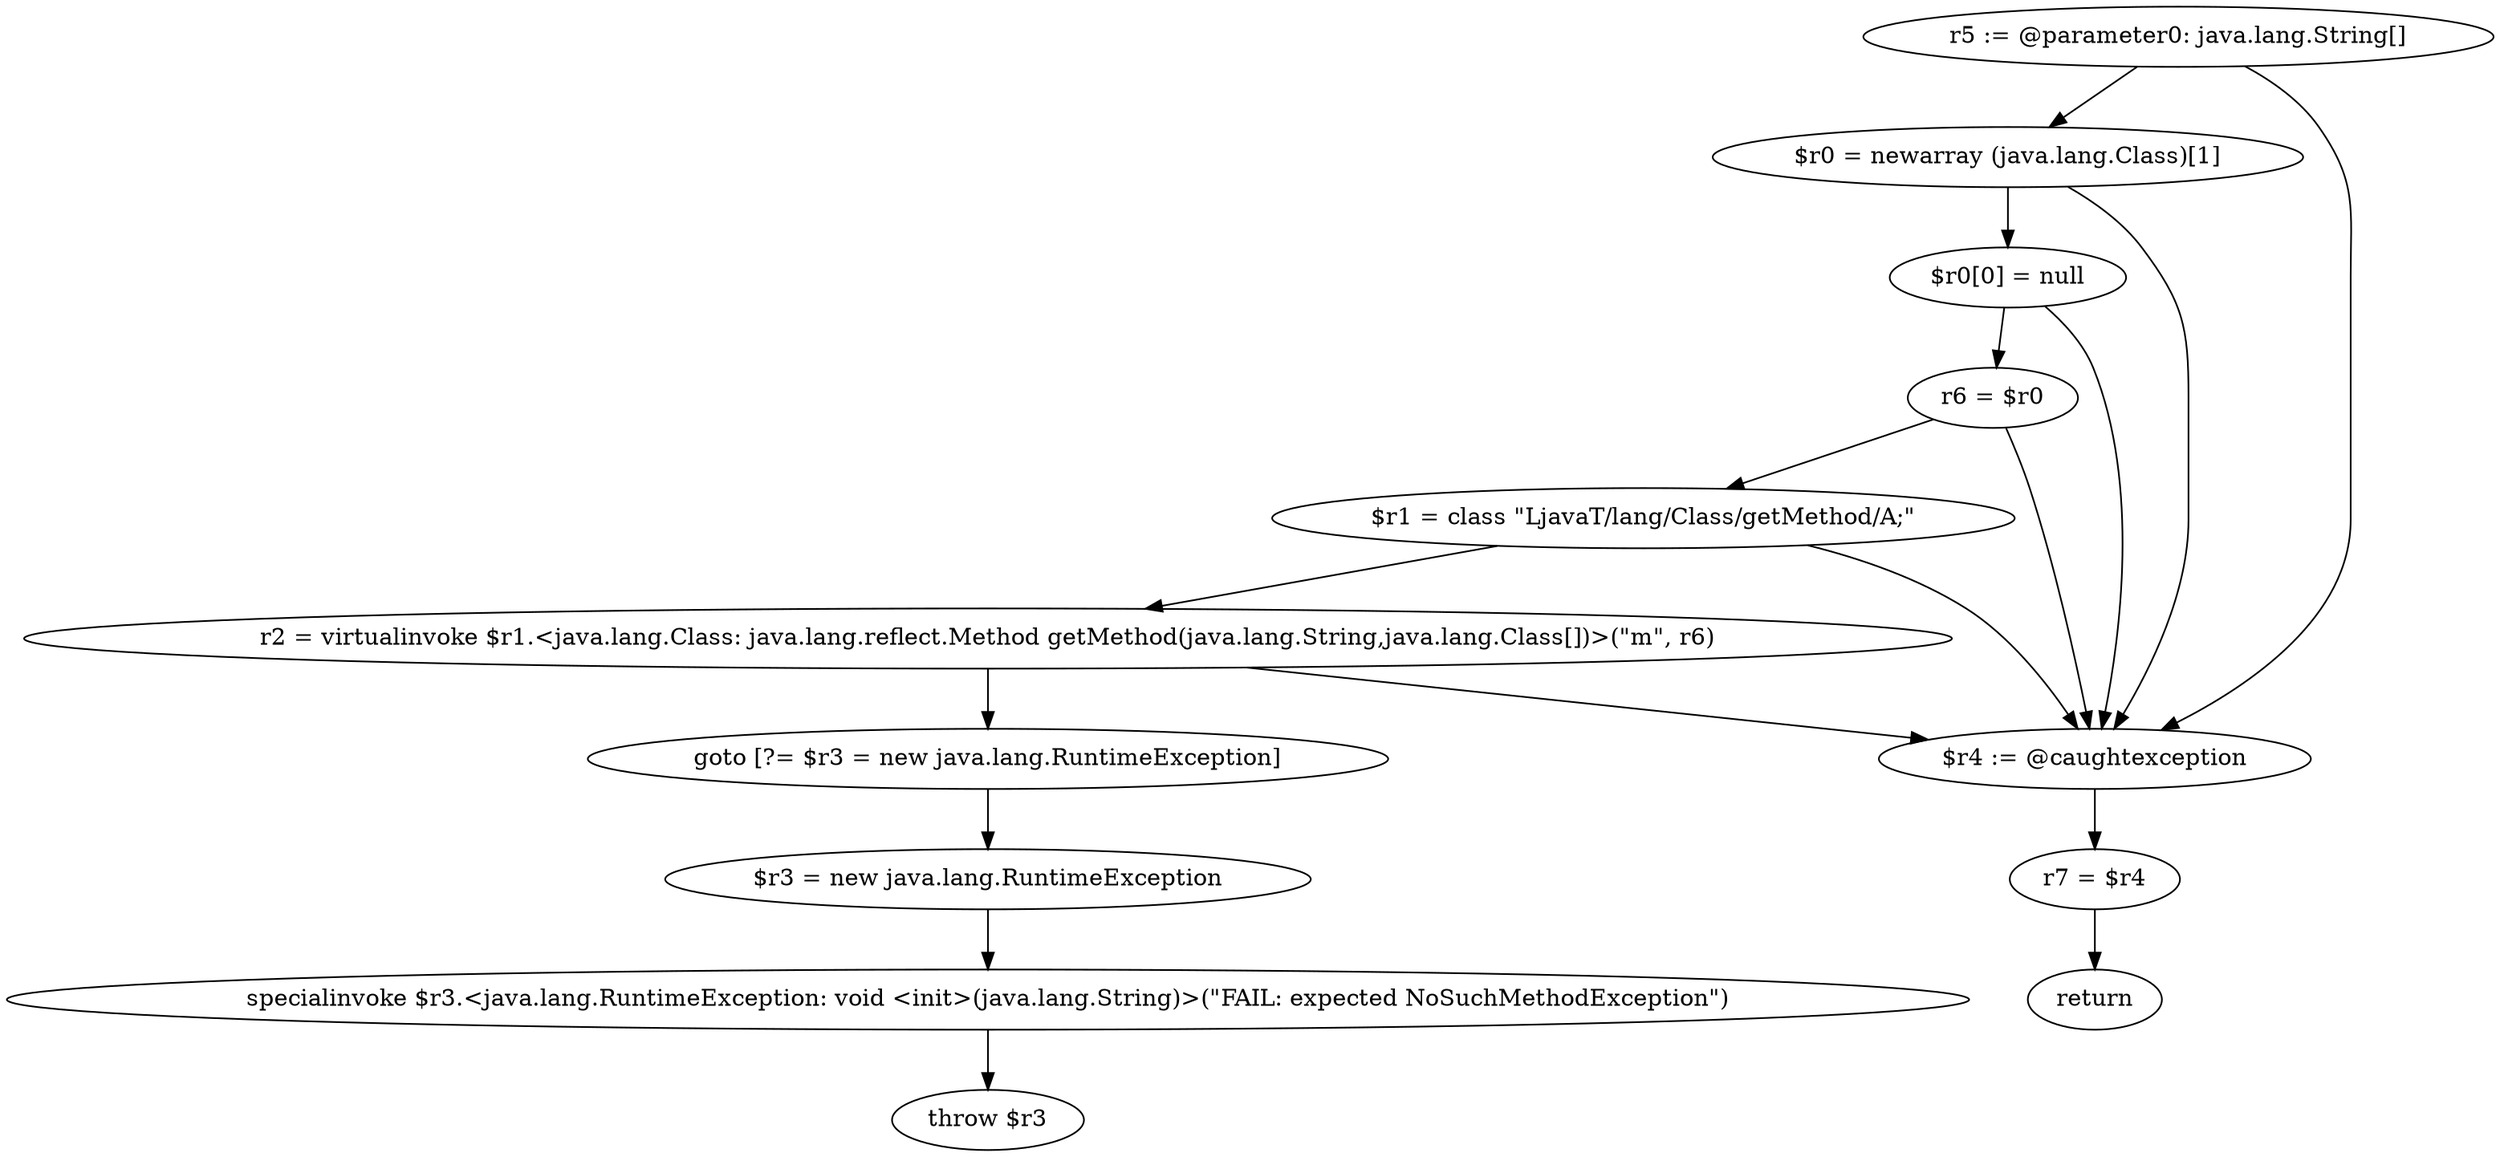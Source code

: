 digraph "unitGraph" {
    "r5 := @parameter0: java.lang.String[]"
    "$r0 = newarray (java.lang.Class)[1]"
    "$r0[0] = null"
    "r6 = $r0"
    "$r1 = class \"LjavaT/lang/Class/getMethod/A;\""
    "r2 = virtualinvoke $r1.<java.lang.Class: java.lang.reflect.Method getMethod(java.lang.String,java.lang.Class[])>(\"m\", r6)"
    "goto [?= $r3 = new java.lang.RuntimeException]"
    "$r4 := @caughtexception"
    "r7 = $r4"
    "return"
    "$r3 = new java.lang.RuntimeException"
    "specialinvoke $r3.<java.lang.RuntimeException: void <init>(java.lang.String)>(\"FAIL: expected NoSuchMethodException\")"
    "throw $r3"
    "r5 := @parameter0: java.lang.String[]"->"$r0 = newarray (java.lang.Class)[1]";
    "r5 := @parameter0: java.lang.String[]"->"$r4 := @caughtexception";
    "$r0 = newarray (java.lang.Class)[1]"->"$r0[0] = null";
    "$r0 = newarray (java.lang.Class)[1]"->"$r4 := @caughtexception";
    "$r0[0] = null"->"r6 = $r0";
    "$r0[0] = null"->"$r4 := @caughtexception";
    "r6 = $r0"->"$r1 = class \"LjavaT/lang/Class/getMethod/A;\"";
    "r6 = $r0"->"$r4 := @caughtexception";
    "$r1 = class \"LjavaT/lang/Class/getMethod/A;\""->"r2 = virtualinvoke $r1.<java.lang.Class: java.lang.reflect.Method getMethod(java.lang.String,java.lang.Class[])>(\"m\", r6)";
    "$r1 = class \"LjavaT/lang/Class/getMethod/A;\""->"$r4 := @caughtexception";
    "r2 = virtualinvoke $r1.<java.lang.Class: java.lang.reflect.Method getMethod(java.lang.String,java.lang.Class[])>(\"m\", r6)"->"goto [?= $r3 = new java.lang.RuntimeException]";
    "r2 = virtualinvoke $r1.<java.lang.Class: java.lang.reflect.Method getMethod(java.lang.String,java.lang.Class[])>(\"m\", r6)"->"$r4 := @caughtexception";
    "goto [?= $r3 = new java.lang.RuntimeException]"->"$r3 = new java.lang.RuntimeException";
    "$r4 := @caughtexception"->"r7 = $r4";
    "r7 = $r4"->"return";
    "$r3 = new java.lang.RuntimeException"->"specialinvoke $r3.<java.lang.RuntimeException: void <init>(java.lang.String)>(\"FAIL: expected NoSuchMethodException\")";
    "specialinvoke $r3.<java.lang.RuntimeException: void <init>(java.lang.String)>(\"FAIL: expected NoSuchMethodException\")"->"throw $r3";
}
